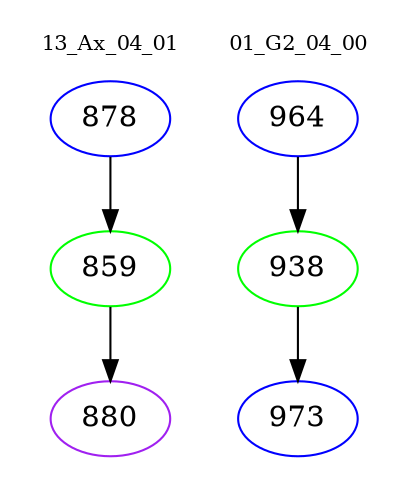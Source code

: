 digraph{
subgraph cluster_0 {
color = white
label = "13_Ax_04_01";
fontsize=10;
T0_878 [label="878", color="blue"]
T0_878 -> T0_859 [color="black"]
T0_859 [label="859", color="green"]
T0_859 -> T0_880 [color="black"]
T0_880 [label="880", color="purple"]
}
subgraph cluster_1 {
color = white
label = "01_G2_04_00";
fontsize=10;
T1_964 [label="964", color="blue"]
T1_964 -> T1_938 [color="black"]
T1_938 [label="938", color="green"]
T1_938 -> T1_973 [color="black"]
T1_973 [label="973", color="blue"]
}
}
